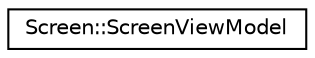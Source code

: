 digraph "Graphe hiérarchique des classes"
{
 // LATEX_PDF_SIZE
  edge [fontname="Helvetica",fontsize="10",labelfontname="Helvetica",labelfontsize="10"];
  node [fontname="Helvetica",fontsize="10",shape=record];
  rankdir="LR";
  Node0 [label="Screen::ScreenViewModel",height=0.2,width=0.4,color="black", fillcolor="white", style="filled",URL="$classScreen_1_1ScreenViewModel.html",tooltip="class ScreenViewModel -"];
}
